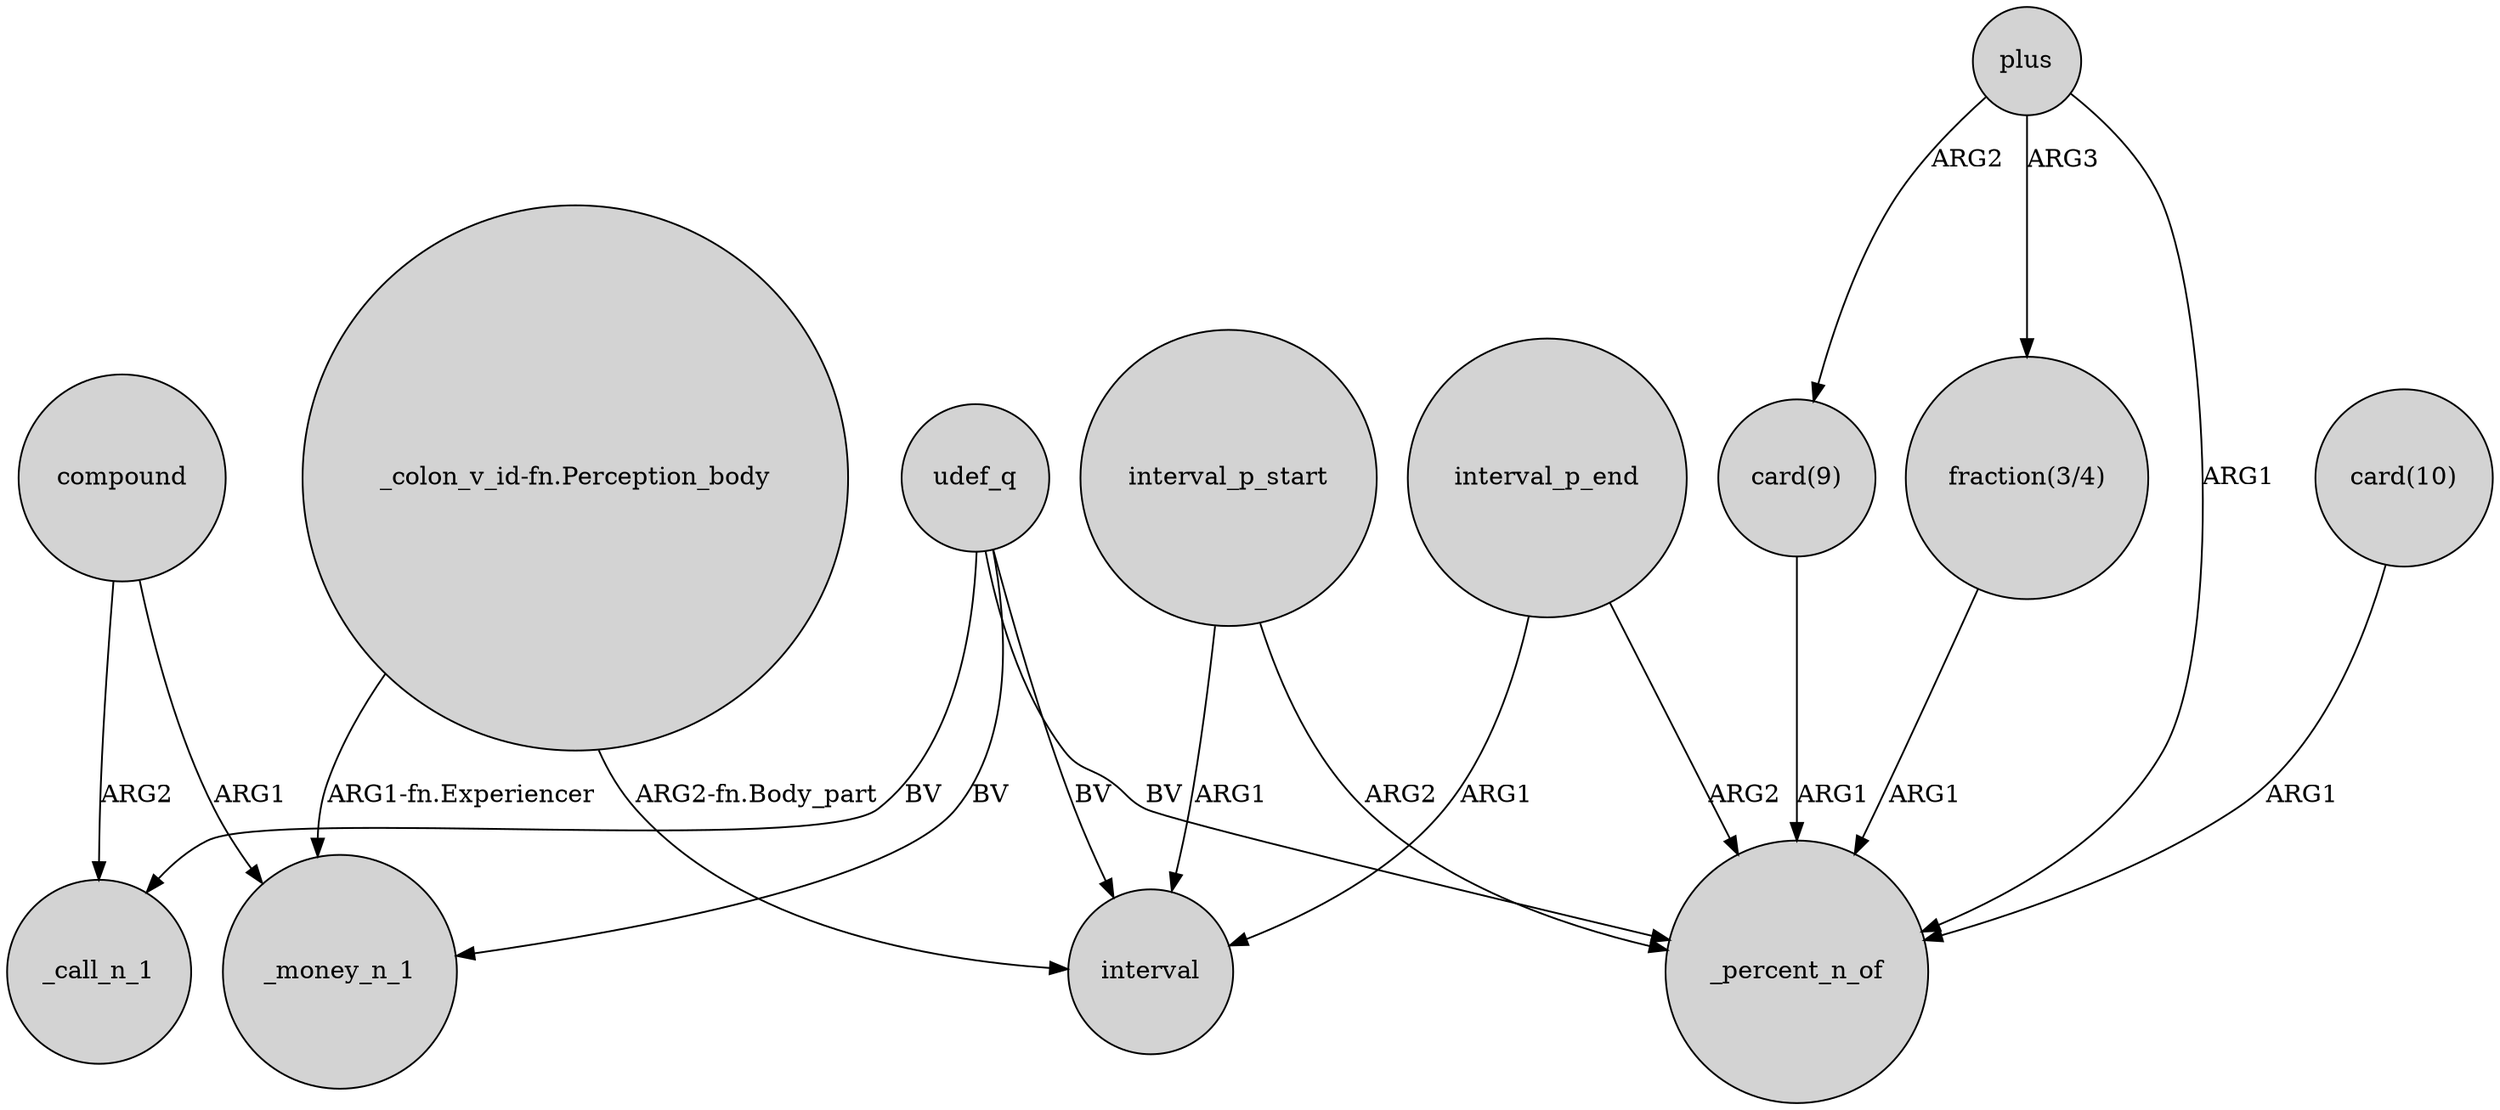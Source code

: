 digraph {
	node [shape=circle style=filled]
	udef_q -> interval [label=BV]
	"card(9)" -> _percent_n_of [label=ARG1]
	udef_q -> _money_n_1 [label=BV]
	"_colon_v_id-fn.Perception_body" -> interval [label="ARG2-fn.Body_part"]
	udef_q -> _percent_n_of [label=BV]
	"fraction(3/4)" -> _percent_n_of [label=ARG1]
	interval_p_end -> _percent_n_of [label=ARG2]
	interval_p_start -> _percent_n_of [label=ARG2]
	plus -> "fraction(3/4)" [label=ARG3]
	plus -> "card(9)" [label=ARG2]
	"_colon_v_id-fn.Perception_body" -> _money_n_1 [label="ARG1-fn.Experiencer"]
	"card(10)" -> _percent_n_of [label=ARG1]
	interval_p_start -> interval [label=ARG1]
	compound -> _call_n_1 [label=ARG2]
	udef_q -> _call_n_1 [label=BV]
	interval_p_end -> interval [label=ARG1]
	plus -> _percent_n_of [label=ARG1]
	compound -> _money_n_1 [label=ARG1]
}
